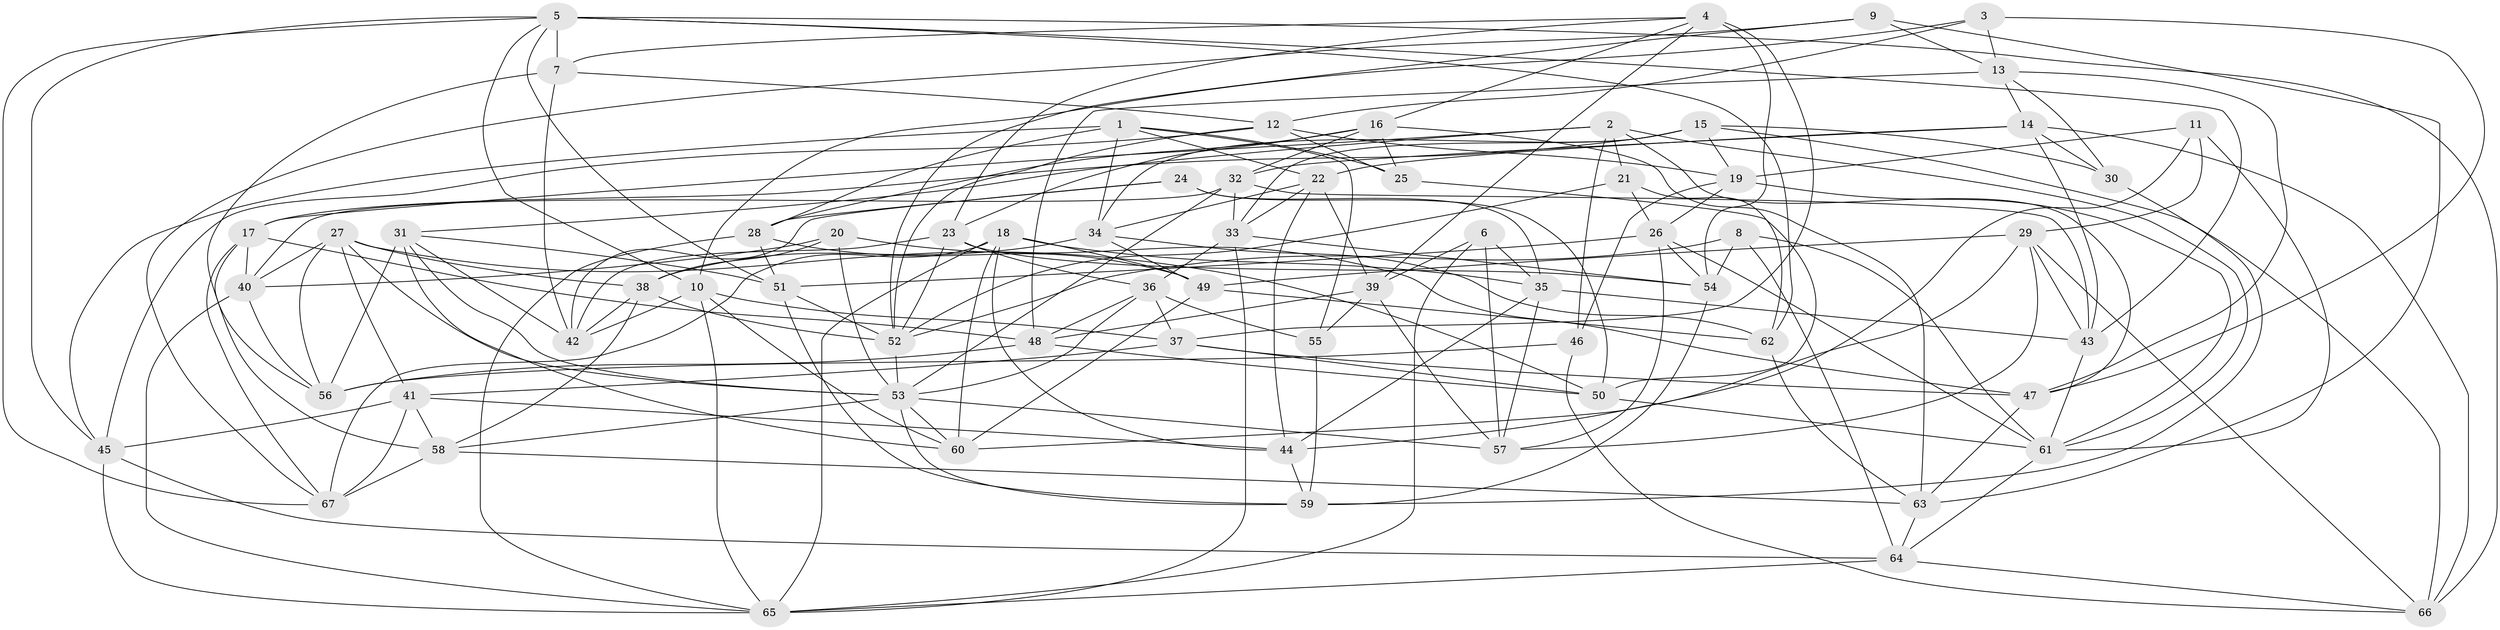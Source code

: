 // original degree distribution, {4: 1.0}
// Generated by graph-tools (version 1.1) at 2025/50/03/09/25 03:50:49]
// undirected, 67 vertices, 194 edges
graph export_dot {
graph [start="1"]
  node [color=gray90,style=filled];
  1;
  2;
  3;
  4;
  5;
  6;
  7;
  8;
  9;
  10;
  11;
  12;
  13;
  14;
  15;
  16;
  17;
  18;
  19;
  20;
  21;
  22;
  23;
  24;
  25;
  26;
  27;
  28;
  29;
  30;
  31;
  32;
  33;
  34;
  35;
  36;
  37;
  38;
  39;
  40;
  41;
  42;
  43;
  44;
  45;
  46;
  47;
  48;
  49;
  50;
  51;
  52;
  53;
  54;
  55;
  56;
  57;
  58;
  59;
  60;
  61;
  62;
  63;
  64;
  65;
  66;
  67;
  1 -- 22 [weight=1.0];
  1 -- 25 [weight=1.0];
  1 -- 28 [weight=1.0];
  1 -- 34 [weight=1.0];
  1 -- 45 [weight=1.0];
  1 -- 55 [weight=1.0];
  2 -- 17 [weight=1.0];
  2 -- 21 [weight=1.0];
  2 -- 31 [weight=1.0];
  2 -- 46 [weight=1.0];
  2 -- 47 [weight=1.0];
  2 -- 61 [weight=1.0];
  3 -- 10 [weight=1.0];
  3 -- 12 [weight=1.0];
  3 -- 13 [weight=1.0];
  3 -- 47 [weight=1.0];
  4 -- 7 [weight=1.0];
  4 -- 16 [weight=1.0];
  4 -- 23 [weight=1.0];
  4 -- 37 [weight=1.0];
  4 -- 39 [weight=1.0];
  4 -- 54 [weight=1.0];
  5 -- 7 [weight=2.0];
  5 -- 10 [weight=1.0];
  5 -- 43 [weight=1.0];
  5 -- 45 [weight=1.0];
  5 -- 51 [weight=1.0];
  5 -- 62 [weight=2.0];
  5 -- 66 [weight=1.0];
  5 -- 67 [weight=1.0];
  6 -- 35 [weight=1.0];
  6 -- 39 [weight=1.0];
  6 -- 57 [weight=1.0];
  6 -- 65 [weight=1.0];
  7 -- 12 [weight=1.0];
  7 -- 42 [weight=1.0];
  7 -- 56 [weight=1.0];
  8 -- 52 [weight=1.0];
  8 -- 54 [weight=1.0];
  8 -- 61 [weight=1.0];
  8 -- 64 [weight=1.0];
  9 -- 13 [weight=1.0];
  9 -- 52 [weight=1.0];
  9 -- 63 [weight=1.0];
  9 -- 67 [weight=1.0];
  10 -- 37 [weight=1.0];
  10 -- 42 [weight=1.0];
  10 -- 60 [weight=1.0];
  10 -- 65 [weight=1.0];
  11 -- 19 [weight=1.0];
  11 -- 29 [weight=1.0];
  11 -- 44 [weight=1.0];
  11 -- 61 [weight=1.0];
  12 -- 19 [weight=1.0];
  12 -- 25 [weight=1.0];
  12 -- 45 [weight=1.0];
  12 -- 52 [weight=1.0];
  13 -- 14 [weight=1.0];
  13 -- 30 [weight=1.0];
  13 -- 47 [weight=1.0];
  13 -- 48 [weight=1.0];
  14 -- 22 [weight=1.0];
  14 -- 30 [weight=1.0];
  14 -- 32 [weight=1.0];
  14 -- 43 [weight=1.0];
  14 -- 66 [weight=1.0];
  15 -- 17 [weight=1.0];
  15 -- 19 [weight=1.0];
  15 -- 30 [weight=1.0];
  15 -- 33 [weight=1.0];
  15 -- 34 [weight=1.0];
  15 -- 66 [weight=1.0];
  16 -- 23 [weight=1.0];
  16 -- 25 [weight=1.0];
  16 -- 28 [weight=1.0];
  16 -- 32 [weight=1.0];
  16 -- 63 [weight=1.0];
  17 -- 40 [weight=1.0];
  17 -- 48 [weight=1.0];
  17 -- 58 [weight=1.0];
  17 -- 67 [weight=1.0];
  18 -- 35 [weight=1.0];
  18 -- 44 [weight=1.0];
  18 -- 49 [weight=1.0];
  18 -- 60 [weight=1.0];
  18 -- 65 [weight=1.0];
  18 -- 67 [weight=1.0];
  19 -- 26 [weight=1.0];
  19 -- 46 [weight=1.0];
  19 -- 61 [weight=1.0];
  20 -- 38 [weight=1.0];
  20 -- 40 [weight=1.0];
  20 -- 47 [weight=1.0];
  20 -- 53 [weight=1.0];
  21 -- 26 [weight=1.0];
  21 -- 52 [weight=1.0];
  21 -- 62 [weight=1.0];
  22 -- 33 [weight=1.0];
  22 -- 34 [weight=1.0];
  22 -- 39 [weight=1.0];
  22 -- 44 [weight=1.0];
  23 -- 36 [weight=1.0];
  23 -- 42 [weight=1.0];
  23 -- 52 [weight=1.0];
  23 -- 54 [weight=1.0];
  24 -- 28 [weight=1.0];
  24 -- 35 [weight=1.0];
  24 -- 42 [weight=1.0];
  24 -- 50 [weight=1.0];
  25 -- 50 [weight=1.0];
  26 -- 51 [weight=1.0];
  26 -- 54 [weight=1.0];
  26 -- 57 [weight=1.0];
  26 -- 61 [weight=1.0];
  27 -- 38 [weight=1.0];
  27 -- 40 [weight=1.0];
  27 -- 41 [weight=1.0];
  27 -- 50 [weight=1.0];
  27 -- 53 [weight=1.0];
  27 -- 56 [weight=1.0];
  28 -- 49 [weight=1.0];
  28 -- 51 [weight=1.0];
  28 -- 65 [weight=1.0];
  29 -- 43 [weight=1.0];
  29 -- 49 [weight=1.0];
  29 -- 57 [weight=1.0];
  29 -- 60 [weight=1.0];
  29 -- 66 [weight=1.0];
  30 -- 59 [weight=1.0];
  31 -- 42 [weight=1.0];
  31 -- 51 [weight=1.0];
  31 -- 53 [weight=1.0];
  31 -- 56 [weight=1.0];
  31 -- 60 [weight=1.0];
  32 -- 33 [weight=1.0];
  32 -- 40 [weight=1.0];
  32 -- 43 [weight=1.0];
  32 -- 53 [weight=1.0];
  33 -- 36 [weight=1.0];
  33 -- 54 [weight=1.0];
  33 -- 65 [weight=1.0];
  34 -- 38 [weight=1.0];
  34 -- 49 [weight=1.0];
  34 -- 62 [weight=1.0];
  35 -- 43 [weight=1.0];
  35 -- 44 [weight=1.0];
  35 -- 57 [weight=1.0];
  36 -- 37 [weight=1.0];
  36 -- 48 [weight=1.0];
  36 -- 53 [weight=1.0];
  36 -- 55 [weight=1.0];
  37 -- 41 [weight=1.0];
  37 -- 47 [weight=1.0];
  37 -- 50 [weight=1.0];
  38 -- 42 [weight=1.0];
  38 -- 52 [weight=1.0];
  38 -- 58 [weight=1.0];
  39 -- 48 [weight=1.0];
  39 -- 55 [weight=1.0];
  39 -- 57 [weight=1.0];
  40 -- 56 [weight=1.0];
  40 -- 65 [weight=1.0];
  41 -- 44 [weight=1.0];
  41 -- 45 [weight=1.0];
  41 -- 58 [weight=1.0];
  41 -- 67 [weight=1.0];
  43 -- 61 [weight=1.0];
  44 -- 59 [weight=1.0];
  45 -- 64 [weight=1.0];
  45 -- 65 [weight=1.0];
  46 -- 56 [weight=1.0];
  46 -- 66 [weight=1.0];
  47 -- 63 [weight=1.0];
  48 -- 50 [weight=1.0];
  48 -- 56 [weight=1.0];
  49 -- 60 [weight=1.0];
  49 -- 62 [weight=1.0];
  50 -- 61 [weight=1.0];
  51 -- 52 [weight=1.0];
  51 -- 59 [weight=1.0];
  52 -- 53 [weight=1.0];
  53 -- 57 [weight=1.0];
  53 -- 58 [weight=1.0];
  53 -- 59 [weight=1.0];
  53 -- 60 [weight=1.0];
  54 -- 59 [weight=1.0];
  55 -- 59 [weight=1.0];
  58 -- 63 [weight=1.0];
  58 -- 67 [weight=1.0];
  61 -- 64 [weight=1.0];
  62 -- 63 [weight=1.0];
  63 -- 64 [weight=1.0];
  64 -- 65 [weight=1.0];
  64 -- 66 [weight=1.0];
}
